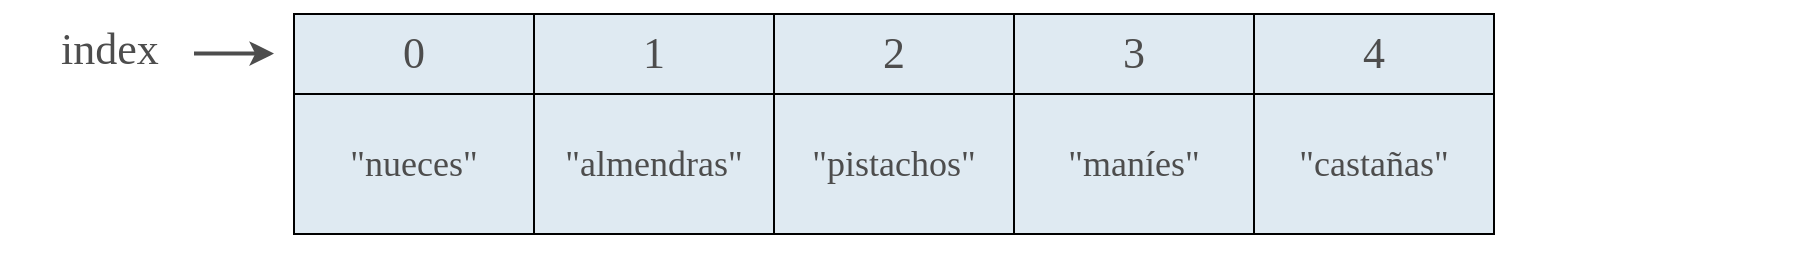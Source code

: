 <mxfile version="28.2.5" pages="2">
  <diagram name="con_indice" id="QjBC-TkBW_J3Iv6IjbhV">
    <mxGraphModel dx="1612" dy="992" grid="1" gridSize="10" guides="1" tooltips="1" connect="1" arrows="1" fold="1" page="1" pageScale="1" pageWidth="850" pageHeight="1100" math="0" shadow="0">
      <root>
        <mxCell id="0" />
        <mxCell id="1" parent="0" />
        <mxCell id="VurrTGTZS2ax7EfnVJeC-1" value="&lt;font style=&quot;font-size: 22px;&quot;&gt;index&lt;/font&gt;" style="text;html=1;align=center;verticalAlign=middle;whiteSpace=wrap;rounded=0;fontSize=16;fontFamily=Cascadia Code;fontColor=#4D4D4D;container=0;" vertex="1" parent="1">
          <mxGeometry x="772" y="433" width="110" height="50" as="geometry" />
        </mxCell>
        <mxCell id="VurrTGTZS2ax7EfnVJeC-2" value="&lt;span style=&quot;color: rgb(77, 77, 77); font-family: &amp;quot;Cascadia Code&amp;quot;;&quot;&gt;&lt;font style=&quot;font-size: 18px;&quot;&gt;&quot;almendras&quot;&lt;/font&gt;&lt;/span&gt;" style="rounded=0;whiteSpace=wrap;html=1;strokeWidth=1;fillColor=#DFEAF2;" vertex="1" parent="1">
          <mxGeometry x="1039" y="480" width="120" height="70" as="geometry" />
        </mxCell>
        <mxCell id="VurrTGTZS2ax7EfnVJeC-3" value="&lt;font face=&quot;Cascadia Code&quot; style=&quot;color: rgb(77, 77, 77);&quot;&gt;1&lt;/font&gt;" style="rounded=0;whiteSpace=wrap;html=1;strokeWidth=1;fillColor=#DFEAF2;fontSize=22;" vertex="1" parent="1">
          <mxGeometry x="1039" y="440" width="120" height="40" as="geometry" />
        </mxCell>
        <mxCell id="VurrTGTZS2ax7EfnVJeC-4" value="&lt;span style=&quot;color: rgb(77, 77, 77); font-family: &amp;quot;Cascadia Code&amp;quot;;&quot;&gt;&lt;font style=&quot;font-size: 18px;&quot;&gt;&quot;pistachos&quot;&lt;/font&gt;&lt;/span&gt;" style="rounded=0;whiteSpace=wrap;html=1;strokeWidth=1;fillColor=#DFEAF2;" vertex="1" parent="1">
          <mxGeometry x="1159" y="480" width="120" height="70" as="geometry" />
        </mxCell>
        <mxCell id="VurrTGTZS2ax7EfnVJeC-5" value="&lt;font face=&quot;Cascadia Code&quot; style=&quot;color: rgb(77, 77, 77);&quot;&gt;2&lt;/font&gt;" style="rounded=0;whiteSpace=wrap;html=1;strokeWidth=1;fillColor=#DFEAF2;fontSize=22;" vertex="1" parent="1">
          <mxGeometry x="1159" y="440" width="120" height="40" as="geometry" />
        </mxCell>
        <mxCell id="VurrTGTZS2ax7EfnVJeC-6" value="&lt;span style=&quot;color: rgb(77, 77, 77); font-family: &amp;quot;Cascadia Code&amp;quot;;&quot;&gt;&lt;font style=&quot;font-size: 18px;&quot;&gt;&quot;maníes&quot;&lt;/font&gt;&lt;/span&gt;" style="rounded=0;whiteSpace=wrap;html=1;strokeWidth=1;fillColor=#DFEAF2;" vertex="1" parent="1">
          <mxGeometry x="1279" y="480" width="120" height="70" as="geometry" />
        </mxCell>
        <mxCell id="VurrTGTZS2ax7EfnVJeC-7" value="&lt;font face=&quot;Cascadia Code&quot; style=&quot;color: rgb(77, 77, 77);&quot;&gt;3&lt;/font&gt;" style="rounded=0;whiteSpace=wrap;html=1;strokeWidth=1;fillColor=#DFEAF2;fontSize=22;" vertex="1" parent="1">
          <mxGeometry x="1279" y="440" width="120" height="40" as="geometry" />
        </mxCell>
        <mxCell id="VurrTGTZS2ax7EfnVJeC-8" value="&lt;span style=&quot;color: rgb(77, 77, 77); font-family: &amp;quot;Cascadia Code&amp;quot;;&quot;&gt;&lt;font style=&quot;font-size: 18px;&quot;&gt;&quot;castañas&quot;&lt;/font&gt;&lt;/span&gt;" style="rounded=0;whiteSpace=wrap;html=1;strokeWidth=1;fillColor=#DFEAF2;" vertex="1" parent="1">
          <mxGeometry x="1399" y="480" width="120" height="70" as="geometry" />
        </mxCell>
        <mxCell id="VurrTGTZS2ax7EfnVJeC-9" value="&lt;font face=&quot;Cascadia Code&quot; style=&quot;color: rgb(77, 77, 77);&quot;&gt;4&lt;/font&gt;" style="rounded=0;whiteSpace=wrap;html=1;strokeWidth=1;fillColor=#DFEAF2;fontSize=22;" vertex="1" parent="1">
          <mxGeometry x="1399" y="440" width="120" height="40" as="geometry" />
        </mxCell>
        <mxCell id="VurrTGTZS2ax7EfnVJeC-10" value="&lt;span style=&quot;color: rgb(77, 77, 77); font-family: &amp;quot;Cascadia Code&amp;quot;;&quot;&gt;&lt;font style=&quot;font-size: 18px;&quot;&gt;&quot;nueces&quot;&lt;/font&gt;&lt;/span&gt;" style="rounded=0;whiteSpace=wrap;html=1;strokeWidth=1;fillColor=#DFEAF2;" vertex="1" parent="1">
          <mxGeometry x="919" y="480" width="120" height="70" as="geometry" />
        </mxCell>
        <mxCell id="VurrTGTZS2ax7EfnVJeC-11" value="&lt;font style=&quot;color: rgb(77, 77, 77);&quot; face=&quot;Cascadia Code&quot;&gt;0&lt;/font&gt;" style="rounded=0;whiteSpace=wrap;html=1;strokeWidth=1;fillColor=#DFEAF2;fontSize=22;" vertex="1" parent="1">
          <mxGeometry x="919" y="440" width="120" height="40" as="geometry" />
        </mxCell>
        <mxCell id="VurrTGTZS2ax7EfnVJeC-18" value="" style="endArrow=classic;html=1;rounded=0;strokeWidth=2;fontColor=#4D4D4D;strokeColor=#4D4D4D;" edge="1" parent="1">
          <mxGeometry width="50" height="50" relative="1" as="geometry">
            <mxPoint x="869" y="459.8" as="sourcePoint" />
            <mxPoint x="909" y="459.8" as="targetPoint" />
          </mxGeometry>
        </mxCell>
        <mxCell id="Tmug1frjyuenqpXo7niR-1" value="" style="endArrow=none;html=1;rounded=0;strokeColor=none;" edge="1" parent="1">
          <mxGeometry width="50" height="50" relative="1" as="geometry">
            <mxPoint x="800" y="560" as="sourcePoint" />
            <mxPoint x="1680" y="560" as="targetPoint" />
          </mxGeometry>
        </mxCell>
      </root>
    </mxGraphModel>
  </diagram>
  <diagram name="con_indice_y_direccion" id="NaBL4UexCiHeZpPLgFL3">
    <mxGraphModel dx="1370" dy="843" grid="1" gridSize="10" guides="1" tooltips="1" connect="1" arrows="1" fold="1" page="1" pageScale="1" pageWidth="850" pageHeight="1100" math="0" shadow="0">
      <root>
        <mxCell id="7xC1718tqux0LuIDrNza-0" />
        <mxCell id="7xC1718tqux0LuIDrNza-1" parent="7xC1718tqux0LuIDrNza-0" />
        <mxCell id="7xC1718tqux0LuIDrNza-2" value="&lt;font style=&quot;font-size: 22px;&quot;&gt;index&lt;/font&gt;" style="text;html=1;align=center;verticalAlign=middle;whiteSpace=wrap;rounded=0;fontSize=16;fontFamily=Cascadia Code;fontColor=#4D4D4D;container=0;" parent="7xC1718tqux0LuIDrNza-1" vertex="1">
          <mxGeometry x="773" y="314" width="110" height="50" as="geometry" />
        </mxCell>
        <mxCell id="7xC1718tqux0LuIDrNza-3" value="&lt;span style=&quot;color: rgb(77, 77, 77); font-family: &amp;quot;Cascadia Code&amp;quot;;&quot;&gt;&lt;font style=&quot;font-size: 18px;&quot;&gt;&quot;almendras&quot;&lt;/font&gt;&lt;/span&gt;" style="rounded=0;whiteSpace=wrap;html=1;strokeWidth=1;fillColor=#DFEAF2;" parent="7xC1718tqux0LuIDrNza-1" vertex="1">
          <mxGeometry x="1040" y="361" width="120" height="70" as="geometry" />
        </mxCell>
        <mxCell id="7xC1718tqux0LuIDrNza-4" value="&lt;font face=&quot;Cascadia Code&quot; style=&quot;color: rgb(77, 77, 77);&quot;&gt;1&lt;/font&gt;" style="rounded=0;whiteSpace=wrap;html=1;strokeWidth=1;fillColor=#DFEAF2;fontSize=22;" parent="7xC1718tqux0LuIDrNza-1" vertex="1">
          <mxGeometry x="1040" y="321" width="120" height="40" as="geometry" />
        </mxCell>
        <mxCell id="7xC1718tqux0LuIDrNza-5" value="&lt;span style=&quot;color: rgb(77, 77, 77); font-family: &amp;quot;Cascadia Code&amp;quot;;&quot;&gt;&lt;font style=&quot;font-size: 18px;&quot;&gt;&quot;pistachos&quot;&lt;/font&gt;&lt;/span&gt;" style="rounded=0;whiteSpace=wrap;html=1;strokeWidth=1;fillColor=#DFEAF2;" parent="7xC1718tqux0LuIDrNza-1" vertex="1">
          <mxGeometry x="1160" y="361" width="120" height="70" as="geometry" />
        </mxCell>
        <mxCell id="7xC1718tqux0LuIDrNza-6" value="&lt;font face=&quot;Cascadia Code&quot; style=&quot;color: rgb(77, 77, 77);&quot;&gt;2&lt;/font&gt;" style="rounded=0;whiteSpace=wrap;html=1;strokeWidth=1;fillColor=#DFEAF2;fontSize=22;" parent="7xC1718tqux0LuIDrNza-1" vertex="1">
          <mxGeometry x="1160" y="321" width="120" height="40" as="geometry" />
        </mxCell>
        <mxCell id="7xC1718tqux0LuIDrNza-7" value="&lt;span style=&quot;color: rgb(77, 77, 77); font-family: &amp;quot;Cascadia Code&amp;quot;;&quot;&gt;&lt;font style=&quot;font-size: 18px;&quot;&gt;&quot;maníes&quot;&lt;/font&gt;&lt;/span&gt;" style="rounded=0;whiteSpace=wrap;html=1;strokeWidth=1;fillColor=#DFEAF2;" parent="7xC1718tqux0LuIDrNza-1" vertex="1">
          <mxGeometry x="1280" y="361" width="120" height="70" as="geometry" />
        </mxCell>
        <mxCell id="7xC1718tqux0LuIDrNza-8" value="&lt;font face=&quot;Cascadia Code&quot; style=&quot;color: rgb(77, 77, 77);&quot;&gt;3&lt;/font&gt;" style="rounded=0;whiteSpace=wrap;html=1;strokeWidth=1;fillColor=#DFEAF2;fontSize=22;" parent="7xC1718tqux0LuIDrNza-1" vertex="1">
          <mxGeometry x="1280" y="321" width="120" height="40" as="geometry" />
        </mxCell>
        <mxCell id="7xC1718tqux0LuIDrNza-9" value="&lt;span style=&quot;color: rgb(77, 77, 77); font-family: &amp;quot;Cascadia Code&amp;quot;;&quot;&gt;&lt;font style=&quot;font-size: 18px;&quot;&gt;&quot;castañas&quot;&lt;/font&gt;&lt;/span&gt;" style="rounded=0;whiteSpace=wrap;html=1;strokeWidth=1;fillColor=#DFEAF2;" parent="7xC1718tqux0LuIDrNza-1" vertex="1">
          <mxGeometry x="1400" y="361" width="120" height="70" as="geometry" />
        </mxCell>
        <mxCell id="7xC1718tqux0LuIDrNza-10" value="&lt;font face=&quot;Cascadia Code&quot; style=&quot;color: rgb(77, 77, 77);&quot;&gt;4&lt;/font&gt;" style="rounded=0;whiteSpace=wrap;html=1;strokeWidth=1;fillColor=#DFEAF2;fontSize=22;" parent="7xC1718tqux0LuIDrNza-1" vertex="1">
          <mxGeometry x="1400" y="321" width="120" height="40" as="geometry" />
        </mxCell>
        <mxCell id="7xC1718tqux0LuIDrNza-11" value="&lt;span style=&quot;color: rgb(77, 77, 77); font-family: &amp;quot;Cascadia Code&amp;quot;;&quot;&gt;&lt;font style=&quot;font-size: 18px;&quot;&gt;&quot;nueces&quot;&lt;/font&gt;&lt;/span&gt;" style="rounded=0;whiteSpace=wrap;html=1;strokeWidth=1;fillColor=#DFEAF2;" parent="7xC1718tqux0LuIDrNza-1" vertex="1">
          <mxGeometry x="920" y="361" width="120" height="70" as="geometry" />
        </mxCell>
        <mxCell id="7xC1718tqux0LuIDrNza-12" value="&lt;font style=&quot;color: rgb(77, 77, 77);&quot; face=&quot;Cascadia Code&quot;&gt;0&lt;/font&gt;" style="rounded=0;whiteSpace=wrap;html=1;strokeWidth=1;fillColor=#DFEAF2;fontSize=22;" parent="7xC1718tqux0LuIDrNza-1" vertex="1">
          <mxGeometry x="920" y="321" width="120" height="40" as="geometry" />
        </mxCell>
        <mxCell id="PBZmOEz7wa_dz6Rwe0vO-0" value="&lt;font style=&quot;color: rgb(77, 77, 77);&quot; face=&quot;Cascadia Code&quot;&gt;1010&lt;/font&gt;" style="rounded=0;whiteSpace=wrap;html=1;strokeWidth=1;fillColor=#DFEAF2;fontSize=22;" parent="7xC1718tqux0LuIDrNza-1" vertex="1">
          <mxGeometry x="920" y="281" width="120" height="40" as="geometry" />
        </mxCell>
        <mxCell id="PBZmOEz7wa_dz6Rwe0vO-1" value="&lt;font style=&quot;color: rgb(77, 77, 77);&quot; face=&quot;Cascadia Code&quot;&gt;1011&lt;/font&gt;" style="rounded=0;whiteSpace=wrap;html=1;strokeWidth=1;fillColor=#DFEAF2;fontSize=22;" parent="7xC1718tqux0LuIDrNza-1" vertex="1">
          <mxGeometry x="1040" y="281" width="120" height="40" as="geometry" />
        </mxCell>
        <mxCell id="PBZmOEz7wa_dz6Rwe0vO-2" value="&lt;font style=&quot;color: rgb(77, 77, 77);&quot; face=&quot;Cascadia Code&quot;&gt;1012&lt;/font&gt;" style="rounded=0;whiteSpace=wrap;html=1;strokeWidth=1;fillColor=#DFEAF2;fontSize=22;" parent="7xC1718tqux0LuIDrNza-1" vertex="1">
          <mxGeometry x="1160" y="281" width="120" height="40" as="geometry" />
        </mxCell>
        <mxCell id="PBZmOEz7wa_dz6Rwe0vO-3" value="&lt;font style=&quot;color: rgb(77, 77, 77);&quot; face=&quot;Cascadia Code&quot;&gt;1013&lt;/font&gt;" style="rounded=0;whiteSpace=wrap;html=1;strokeWidth=1;fillColor=#DFEAF2;fontSize=22;" parent="7xC1718tqux0LuIDrNza-1" vertex="1">
          <mxGeometry x="1280" y="281" width="120" height="40" as="geometry" />
        </mxCell>
        <mxCell id="PBZmOEz7wa_dz6Rwe0vO-4" value="&lt;font style=&quot;color: rgb(77, 77, 77);&quot; face=&quot;Cascadia Code&quot;&gt;1014&lt;/font&gt;" style="rounded=0;whiteSpace=wrap;html=1;strokeWidth=1;fillColor=#DFEAF2;fontSize=22;" parent="7xC1718tqux0LuIDrNza-1" vertex="1">
          <mxGeometry x="1400" y="281" width="120" height="40" as="geometry" />
        </mxCell>
        <mxCell id="Lo7XM-7KyuOUh7iMEjjy-0" value="&lt;font style=&quot;font-size: 22px;&quot;&gt;dirección&lt;/font&gt;&lt;div&gt;&lt;span style=&quot;background-color: transparent; color: light-dark(rgb(77, 77, 77), rgb(171, 171, 171));&quot;&gt;&lt;font style=&quot;font-size: 22px;&quot;&gt;de&lt;/font&gt;&lt;/span&gt;&lt;div&gt;&lt;font style=&quot;font-size: 22px;&quot;&gt;memoria&lt;/font&gt;&lt;/div&gt;&lt;/div&gt;" style="text;html=1;align=center;verticalAlign=middle;whiteSpace=wrap;rounded=0;fontSize=16;fontFamily=Cascadia Code;fontColor=#4D4D4D;container=0;" parent="7xC1718tqux0LuIDrNza-1" vertex="1">
          <mxGeometry x="1550" y="256" width="150" height="90" as="geometry" />
        </mxCell>
        <mxCell id="TA16cAlXMdnk4Ro4i7_E-0" value="" style="endArrow=classic;html=1;rounded=0;strokeWidth=2;fontColor=#4D4D4D;strokeColor=#4D4D4D;" parent="7xC1718tqux0LuIDrNza-1" edge="1">
          <mxGeometry width="50" height="50" relative="1" as="geometry">
            <mxPoint x="870" y="340.8" as="sourcePoint" />
            <mxPoint x="910" y="340.8" as="targetPoint" />
          </mxGeometry>
        </mxCell>
        <mxCell id="7QIMSJT4cYQCvOyawZMg-0" value="" style="endArrow=classic;html=1;rounded=0;strokeWidth=2;fontColor=#4D4D4D;strokeColor=#4D4D4D;" parent="7xC1718tqux0LuIDrNza-1" edge="1">
          <mxGeometry width="50" height="50" relative="1" as="geometry">
            <mxPoint x="1570" y="300.88" as="sourcePoint" />
            <mxPoint x="1530" y="300.88" as="targetPoint" />
          </mxGeometry>
        </mxCell>
        <mxCell id="yNP-moXiNlTd9SH4SAKt-3" value="" style="endArrow=none;html=1;rounded=0;strokeColor=none;" edge="1" parent="7xC1718tqux0LuIDrNza-1">
          <mxGeometry width="50" height="50" relative="1" as="geometry">
            <mxPoint x="800" y="440" as="sourcePoint" />
            <mxPoint x="1680" y="440" as="targetPoint" />
          </mxGeometry>
        </mxCell>
      </root>
    </mxGraphModel>
  </diagram>
</mxfile>
